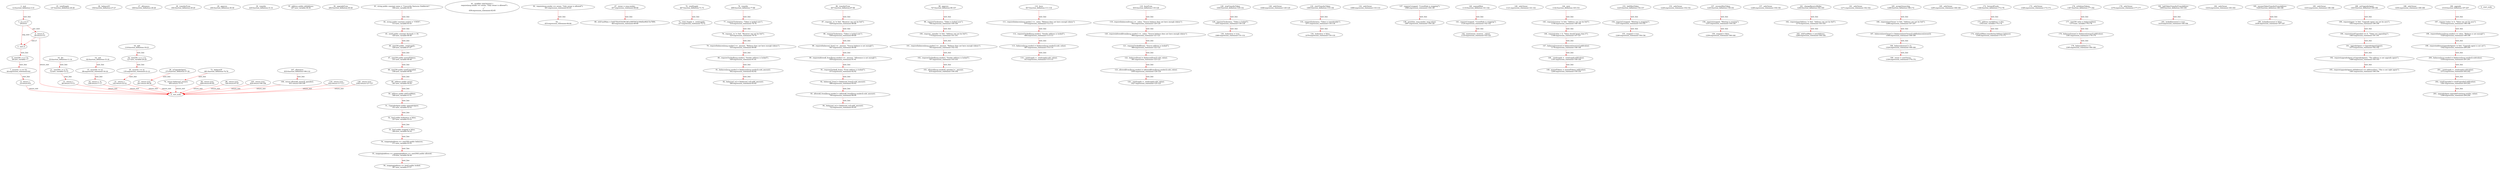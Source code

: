 digraph  {
12 [label="2_ mul\n12-function_definition-3-10", type_label=function_definition];
29 [label="3_ if_a == 0\n29-if-4-6", type_label=if];
1645 [label="3_ end_if", type_label=end_if];
34 [label="4_ return 0;\n34-return-5-5", type_label=return];
36 [label="6_ uint256 c = a * b;\n36-new_variable-7-7", type_label=new_variable];
44 [label="7_ assert(c / a == b);\n44-expression_statement-8-8", type_label=expression_statement];
53 [label="8_ return c;\n53-return-9-9", type_label=return];
55 [label="10_ div\n55-function_definition-11-14", type_label=function_definition];
72 [label="11_ uint256 c = a / b;\n72-new_variable-12-12", type_label=new_variable];
80 [label="12_ return c;\n80-return-13-13", type_label=return];
82 [label="14_ sub\n82-function_definition-15-18", type_label=function_definition];
99 [label="15_ assert(b <= a);\n99-expression_statement-16-16", type_label=expression_statement];
106 [label="16_ return a - b;\n106-return-17-17", type_label=return];
110 [label="18_ add\n110-function_definition-19-23", type_label=function_definition];
127 [label="19_ uint256 c = a + b;\n127-new_variable-20-20", type_label=new_variable];
135 [label="20_ assert(c >= a);\n135-expression_statement-21-21", type_label=expression_statement];
142 [label="21_ return c;\n142-return-22-22", type_label=return];
147 [label="25_ totalSupply\n147-function_definition-26-26", type_label=function_definition];
156 [label="26_ balanceOf\n156-function_definition-27-27", type_label=function_definition];
168 [label="27_ allowance\n168-function_definition-28-28", type_label=function_definition];
184 [label="28_ transferFrom\n184-function_definition-29-29", type_label=function_definition];
204 [label="29_ approve\n204-function_definition-30-30", type_label=function_definition];
220 [label="30_ transfer\n220-function_definition-31-31", type_label=function_definition];
267 [label="35_ address public oldAddress;\n267-new_variable-36-36", type_label=new_variable];
272 [label="36_ isUpgradeAgent\n272-function_definition-37-39", type_label=function_definition];
281 [label="37_ return true;\n281-return-38-38", type_label=return];
284 [label="39_ upgradeFrom\n284-function_definition-40-40", type_label=function_definition];
306 [label="43_ string public constant name = \"Concordia Ventures Stablecoin\";\n306-new_variable-44-44", type_label=new_variable];
313 [label="44_ string public constant symbol = \"CVEN\";\n313-new_variable-45-45", type_label=new_variable];
320 [label="45_ uint8 public constant decimals = 18;\n320-new_variable-46-46", type_label=new_variable];
326 [label="46_ uint256 public _totalsupply;\n326-new_variable-47-47", type_label=new_variable];
331 [label="47_ uint256 public mintedTokens;\n331-new_variable-48-48", type_label=new_variable];
336 [label="48_ uint256 public totalUpgraded;\n336-new_variable-49-49", type_label=new_variable];
341 [label="49_ address public owner;\n341-new_variable-50-50", type_label=new_variable];
346 [label="50_ address public ethFundMain;\n346-new_variable-51-51", type_label=new_variable];
351 [label="51_ UpgradeAgent public upgradeAgent;\n351-new_variable-52-52", type_label=new_variable];
357 [label="52_ bool public lockstatus = false;\n357-new_variable-53-53", type_label=new_variable];
364 [label="53_ bool public stopped = false;\n364-new_variable-54-54", type_label=new_variable];
371 [label="54_ mapping(address => uint256) public balances;\n371-new_variable-55-55", type_label=new_variable];
378 [label="55_ mapping(address => mapping(address => uint256)) public allowed;\n378-new_variable-56-56", type_label=new_variable];
387 [label="56_ mapping(address => bool) public locked;\n387-new_variable-57-57", type_label=new_variable];
438 [label="61_ modifier onlyOwner() {\n        require(msg.sender == owner, \"Only owner is allowed\");\n        _;\n    }\n438-expression_statement-62-65", type_label=expression_statement];
441 [label="62_ require(msg.sender == owner, \"Only owner is allowed\");\n441-expression_statement-63-63", type_label=expression_statement];
453 [label="63_ _;\n453-expression_statement-64-64", type_label=expression_statement];
457 [label="67_ owner = msg.sender;\n457-expression_statement-68-68", type_label=expression_statement];
463 [label="68_ ethFundMain = 0x657Eb3CE439CA61e58FF6Cb106df2e962C5e7890;\n463-expression_statement-69-69", type_label=expression_statement];
467 [label="70_ totalSupply\n467-function_definition-71-73", type_label=function_definition];
477 [label="71_ total_Supply = _totalsupply;\n477-expression_statement-72-72", type_label=expression_statement];
481 [label="73_ balanceOf\n481-function_definition-74-76", type_label=function_definition];
495 [label="74_ return balances[_owner];\n495-return-75-75", type_label=return];
499 [label="76_ transfer\n499-function_definition-77-86", type_label=function_definition];
516 [label="77_ require(!lockstatus, \"Token is locked now\");\n516-expression_statement-78-78", type_label=expression_statement];
525 [label="78_ require( _to != 0x0, \"Receiver can not be 0x0\");\n525-expression_statement-79-79", type_label=expression_statement];
535 [label="79_ require(balances[msg.sender] >= _amount, \"Balance does not have enough tokens\");\n535-expression_statement-80-80", type_label=expression_statement];
549 [label="80_ require(!locked[msg.sender], \"Sender address is locked\");\n549-expression_statement-81-81", type_label=expression_statement];
562 [label="81_ balances[msg.sender] = (balances[msg.sender]).sub(_amount);\n562-expression_statement-82-82", type_label=expression_statement];
580 [label="82_ balances[_to] = (balances[_to]).add(_amount);\n580-expression_statement-83-83", type_label=expression_statement];
604 [label="84_ return true;\n604-return-85-85", type_label=return];
607 [label="86_ transferFrom\n607-function_definition-87-98", type_label=function_definition];
628 [label="87_ require( _to != 0x0, \"Receiver can not be 0x0\");\n628-expression_statement-88-88", type_label=expression_statement];
638 [label="88_ require(!lockstatus, \"Token is locked now\");\n638-expression_statement-89-89", type_label=expression_statement];
647 [label="89_ require(balances[_from] >= _amount, \"Source balance is not enough\");\n647-expression_statement-90-90", type_label=expression_statement];
659 [label="90_ require(allowed[_from][msg.sender] >= _amount, \"Allowance is not enough\");\n659-expression_statement-91-91", type_label=expression_statement];
675 [label="91_ require(!locked[_from], \"From address is locked\");\n675-expression_statement-92-92", type_label=expression_statement];
686 [label="92_ balances[_from] = (balances[_from]).sub(_amount);\n686-expression_statement-93-93", type_label=expression_statement];
700 [label="93_ allowed[_from][msg.sender] = (allowed[_from][msg.sender]).sub(_amount);\n700-expression_statement-94-94", type_label=expression_statement];
722 [label="94_ balances[_to] = (balances[_to]).add(_amount);\n722-expression_statement-95-95", type_label=expression_statement];
744 [label="96_ return true;\n744-return-97-97", type_label=return];
747 [label="98_ approve\n747-function_definition-99-107", type_label=function_definition];
764 [label="99_ require(!lockstatus, \"Token is locked now\");\n764-expression_statement-100-100", type_label=expression_statement];
773 [label="100_ require( _spender != 0x0, \"Address can not be 0x0\");\n773-expression_statement-101-101", type_label=expression_statement];
783 [label="101_ require(balances[msg.sender] >= _amount, \"Balance does not have enough tokens\");\n783-expression_statement-102-102", type_label=expression_statement];
797 [label="102_ require(!locked[msg.sender], \"Sender address is locked\");\n797-expression_statement-103-103", type_label=expression_statement];
810 [label="103_ allowed[msg.sender][_spender] = _amount;\n810-expression_statement-104-104", type_label=expression_statement];
830 [label="105_ return true;\n830-return-106-106", type_label=return];
833 [label="107_ allowance\n833-function_definition-108-110", type_label=function_definition];
851 [label="108_ return allowed[_owner][_spender];\n851-return-109-109", type_label=return];
857 [label="110_ burn\n857-function_definition-111-118", type_label=function_definition];
870 [label="111_ require(balances[msg.sender] >= _value, \"Balance does not have enough tokens\");\n870-expression_statement-112-112", type_label=expression_statement];
884 [label="112_ require(!locked[msg.sender], \"Sender address is locked\");\n884-expression_statement-113-113", type_label=expression_statement];
897 [label="113_ balances[msg.sender] = (balances[msg.sender]).sub(_value);\n897-expression_statement-114-114", type_label=expression_statement];
915 [label="114_ _totalsupply = _totalsupply.sub(_value);\n915-expression_statement-115-115", type_label=expression_statement];
932 [label="116_ return true;\n932-return-117-117", type_label=return];
935 [label="118_ burnFrom\n935-function_definition-119-128", type_label=function_definition];
952 [label="119_ require(balances[from] >= _value, \"Source balance does not have enough tokens\");\n952-expression_statement-120-120", type_label=expression_statement];
964 [label="120_ require(allowed[from][msg.sender] >= _value, \"Source balance does not have enough tokens\");\n964-expression_statement-121-121", type_label=expression_statement];
980 [label="121_ require(!locked[from], \"Source address is locked\");\n980-expression_statement-122-122", type_label=expression_statement];
991 [label="122_ balances[from] = (balances[from]).sub(_value);\n991-expression_statement-123-123", type_label=expression_statement];
1005 [label="123_ allowed[from][msg.sender] = (allowed[from][msg.sender]).sub(_value);\n1005-expression_statement-124-124", type_label=expression_statement];
1027 [label="124_ _totalsupply = _totalsupply.sub(_value);\n1027-expression_statement-125-125", type_label=expression_statement];
1042 [label="126_ return true;\n1042-return-127-127", type_label=return];
1045 [label="128_ stopTransferToken\n1045-function_definition-129-132", type_label=function_definition];
1048 [label="128_ onlyOwner\n1048-expression_statement-129-129", type_label=expression_statement];
1051 [label="129_ require(!lockstatus, \"Token is locked\");\n1051-expression_statement-130-130", type_label=expression_statement];
1060 [label="130_ lockstatus = true;\n1060-expression_statement-131-131", type_label=expression_statement];
1065 [label="132_ startTransferToken\n1065-function_definition-133-136", type_label=function_definition];
1068 [label="132_ onlyOwner\n1068-expression_statement-133-133", type_label=expression_statement];
1071 [label="133_ require(lockstatus, \"Token is transferable\");\n1071-expression_statement-134-134", type_label=expression_statement];
1079 [label="134_ lockstatus = false;\n1079-expression_statement-135-135", type_label=expression_statement];
1088 [label="137_ require(!stopped, \"CrowdSale is stopping\");\n1088-expression_statement-138-138", type_label=expression_statement];
1097 [label="138_ mint(this, msg.sender, msg.value);\n1097-expression_statement-139-139", type_label=expression_statement];
1110 [label="140_ manualMint\n1110-function_definition-141-144", type_label=function_definition];
1121 [label="140_ onlyOwner\n1121-expression_statement-141-141", type_label=expression_statement];
1124 [label="141_ require(!stopped, \"CrowdSale is stopping\");\n1124-expression_statement-142-142", type_label=expression_statement];
1133 [label="142_ mint(owner, receiver, _value);\n1133-expression_statement-143-143", type_label=expression_statement];
1142 [label="144_ mint\n1142-function_definition-145-153", type_label=function_definition];
1158 [label="145_ require(receiver != 0x0, \"Address can not be 0x0\");\n1158-expression_statement-146-146", type_label=expression_statement];
1168 [label="146_ require(value > 0, \"Value should larger than 0\");\n1168-expression_statement-147-147", type_label=expression_statement];
1178 [label="147_ balances[receiver] = balances[receiver].add(value);\n1178-expression_statement-148-148", type_label=expression_statement];
1191 [label="148_ _totalsupply = _totalsupply.add(value);\n1191-expression_statement-149-149", type_label=expression_statement];
1200 [label="149_ mintedTokens = mintedTokens.add(value);\n1200-expression_statement-150-150", type_label=expression_statement];
1225 [label="153_ haltMintToken\n1225-function_definition-154-157", type_label=function_definition];
1228 [label="153_ onlyOwner\n1228-expression_statement-154-154", type_label=expression_statement];
1231 [label="154_ require(!stopped, \"Minting is stopping\");\n1231-expression_statement-155-155", type_label=expression_statement];
1240 [label="155_ stopped = true;\n1240-expression_statement-156-156", type_label=expression_statement];
1245 [label="157_ resumeMintToken\n1245-function_definition-158-161", type_label=function_definition];
1248 [label="157_ onlyOwner\n1248-expression_statement-158-158", type_label=expression_statement];
1251 [label="158_ require(stopped, \"Minting is running\");\n1251-expression_statement-159-159", type_label=expression_statement];
1259 [label="159_ stopped = false;\n1259-expression_statement-160-160", type_label=expression_statement];
1264 [label="161_ changeReceiveWallet\n1264-function_definition-162-165", type_label=function_definition];
1271 [label="161_ onlyOwner\n1271-expression_statement-162-162", type_label=expression_statement];
1274 [label="162_ require(newAddress != 0x0, \"Address can not be 0x0\");\n1274-expression_statement-163-163", type_label=expression_statement];
1284 [label="163_ ethFundMain = newAddress;\n1284-expression_statement-164-164", type_label=expression_statement];
1288 [label="165_ assignOwnership\n1288-function_definition-166-172", type_label=function_definition];
1295 [label="165_ onlyOwner\n1295-expression_statement-166-166", type_label=expression_statement];
1298 [label="166_ require(newOwner != 0x0, \"Address can not be 0x0\");\n1298-expression_statement-167-167", type_label=expression_statement];
1308 [label="167_ balances[newOwner] = (balances[newOwner]).add(balances[owner]);\n1308-expression_statement-168-168", type_label=expression_statement];
1324 [label="168_ balances[owner] = 0;\n1324-expression_statement-169-169", type_label=expression_statement];
1330 [label="169_ owner = newOwner;\n1330-expression_statement-170-170", type_label=expression_statement];
1346 [label="172_ forwardFunds\n1346-function_definition-173-176", type_label=function_definition];
1349 [label="172_ onlyOwner\n1349-expression_statement-173-173", type_label=expression_statement];
1352 [label="173_ address myAddress = this;\n1352-new_variable-174-174", type_label=new_variable];
1358 [label="174_ ethFundMain.transfer(myAddress.balance);\n1358-expression_statement-175-175", type_label=expression_statement];
1367 [label="176_ withdrawTokens\n1367-function_definition-177-182", type_label=function_definition];
1370 [label="176_ onlyOwner\n1370-expression_statement-177-177", type_label=expression_statement];
1373 [label="177_ uint256 value = balances[this];\n1373-new_variable-178-178", type_label=new_variable];
1381 [label="178_ balances[owner] = (balances[owner]).add(value);\n1381-expression_statement-179-179", type_label=expression_statement];
1395 [label="179_ balances[this] = 0;\n1395-expression_statement-180-180", type_label=expression_statement];
1409 [label="182_ haltTokenTransferFromAddress\n1409-function_definition-183-185", type_label=function_definition];
1416 [label="182_ onlyOwner\n1416-expression_statement-183-183", type_label=expression_statement];
1419 [label="183_ locked[investor] = true;\n1419-expression_statement-184-184", type_label=expression_statement];
1426 [label="185_ resumeTokenTransferFromAddress\n1426-function_definition-186-188", type_label=function_definition];
1433 [label="185_ onlyOwner\n1433-expression_statement-186-186", type_label=expression_statement];
1436 [label="186_ locked[investor] = false;\n1436-expression_statement-187-187", type_label=expression_statement];
1443 [label="188_ setUpgradeAgent\n1443-function_definition-189-196", type_label=function_definition];
1450 [label="188_ onlyOwner\n1450-expression_statement-189-189", type_label=expression_statement];
1453 [label="189_ require(agent != 0x0, \"Upgrade agent can not be zero\");\n1453-expression_statement-190-190", type_label=expression_statement];
1463 [label="190_ require(totalUpgraded == 0, \"Token are upgrading\");\n1463-expression_statement-191-191", type_label=expression_statement];
1473 [label="191_ upgradeAgent = UpgradeAgent(agent);\n1473-expression_statement-192-192", type_label=expression_statement];
1480 [label="192_ require(upgradeAgent.isUpgradeAgent(), \"The address is not upgrade agent\");\n1480-expression_statement-193-193", type_label=expression_statement];
1491 [label="193_ require(upgradeAgent.oldAddress() == address(this), \"This is not right agent\");\n1491-expression_statement-194-194", type_label=expression_statement];
1510 [label="196_ upgrade\n1510-function_definition-197-207", type_label=function_definition];
1518 [label="197_ require (value != 0, \"Value can not be zero\");\n1518-expression_statement-198-198", type_label=expression_statement];
1528 [label="198_ require(balances[msg.sender] >= value, \"Balance is not enough\");\n1528-expression_statement-199-199", type_label=expression_statement];
1542 [label="199_ require(address(upgradeAgent) != 0x0, \"Upgrade agent is not set\");\n1542-expression_statement-200-200", type_label=expression_statement];
1554 [label="200_ balances[msg.sender] = (balances[msg.sender]).sub(value);\n1554-expression_statement-201-201", type_label=expression_statement];
1572 [label="201_ _totalsupply = _totalsupply.sub(value);\n1572-expression_statement-202-202", type_label=expression_statement];
1581 [label="202_ totalUpgraded = totalUpgraded.add(value);\n1581-expression_statement-203-203", type_label=expression_statement];
1590 [label="203_ upgradeAgent.upgradeFrom(msg.sender, value);\n1590-expression_statement-204-204", type_label=expression_statement];
1 [label="0_ start_node", type_label=start];
2 [label="0_ exit_node", type_label=exit];
12 -> 29  [color=red, controlflow_type=next_line, edge_type=CFG_edge, key=0, label=next_line];
29 -> 34  [color=red, controlflow_type=pos_next, edge_type=CFG_edge, key=0, label=pos_next];
29 -> 1645  [color=red, controlflow_type=neg_next, edge_type=CFG_edge, key=0, label=neg_next];
1645 -> 36  [color=red, controlflow_type=next_line, edge_type=CFG_edge, key=0, label=next_line];
34 -> 1645  [color=red, controlflow_type=end_if, edge_type=CFG_edge, key=0, label=end_if];
34 -> 2  [color=red, controlflow_type=return_exit, edge_type=CFG_edge, key=0, label=return_exit];
36 -> 44  [color=red, controlflow_type=next_line, edge_type=CFG_edge, key=0, label=next_line];
44 -> 53  [color=red, controlflow_type=next_line, edge_type=CFG_edge, key=0, label=next_line];
53 -> 2  [color=red, controlflow_type=return_exit, edge_type=CFG_edge, key=0, label=return_exit];
55 -> 72  [color=red, controlflow_type=next_line, edge_type=CFG_edge, key=0, label=next_line];
72 -> 80  [color=red, controlflow_type=next_line, edge_type=CFG_edge, key=0, label=next_line];
80 -> 2  [color=red, controlflow_type=return_exit, edge_type=CFG_edge, key=0, label=return_exit];
82 -> 99  [color=red, controlflow_type=next_line, edge_type=CFG_edge, key=0, label=next_line];
99 -> 106  [color=red, controlflow_type=next_line, edge_type=CFG_edge, key=0, label=next_line];
106 -> 2  [color=red, controlflow_type=return_exit, edge_type=CFG_edge, key=0, label=return_exit];
110 -> 127  [color=red, controlflow_type=next_line, edge_type=CFG_edge, key=0, label=next_line];
127 -> 135  [color=red, controlflow_type=next_line, edge_type=CFG_edge, key=0, label=next_line];
135 -> 142  [color=red, controlflow_type=next_line, edge_type=CFG_edge, key=0, label=next_line];
142 -> 2  [color=red, controlflow_type=return_exit, edge_type=CFG_edge, key=0, label=return_exit];
272 -> 281  [color=red, controlflow_type=next_line, edge_type=CFG_edge, key=0, label=next_line];
281 -> 2  [color=red, controlflow_type=return_exit, edge_type=CFG_edge, key=0, label=return_exit];
306 -> 313  [color=red, controlflow_type=next_line, edge_type=CFG_edge, key=0, label=next_line];
313 -> 320  [color=red, controlflow_type=next_line, edge_type=CFG_edge, key=0, label=next_line];
320 -> 326  [color=red, controlflow_type=next_line, edge_type=CFG_edge, key=0, label=next_line];
326 -> 331  [color=red, controlflow_type=next_line, edge_type=CFG_edge, key=0, label=next_line];
331 -> 336  [color=red, controlflow_type=next_line, edge_type=CFG_edge, key=0, label=next_line];
336 -> 341  [color=red, controlflow_type=next_line, edge_type=CFG_edge, key=0, label=next_line];
341 -> 346  [color=red, controlflow_type=next_line, edge_type=CFG_edge, key=0, label=next_line];
346 -> 351  [color=red, controlflow_type=next_line, edge_type=CFG_edge, key=0, label=next_line];
351 -> 357  [color=red, controlflow_type=next_line, edge_type=CFG_edge, key=0, label=next_line];
357 -> 364  [color=red, controlflow_type=next_line, edge_type=CFG_edge, key=0, label=next_line];
364 -> 371  [color=red, controlflow_type=next_line, edge_type=CFG_edge, key=0, label=next_line];
371 -> 378  [color=red, controlflow_type=next_line, edge_type=CFG_edge, key=0, label=next_line];
378 -> 387  [color=red, controlflow_type=next_line, edge_type=CFG_edge, key=0, label=next_line];
441 -> 453  [color=red, controlflow_type=next_line, edge_type=CFG_edge, key=0, label=next_line];
457 -> 463  [color=red, controlflow_type=next_line, edge_type=CFG_edge, key=0, label=next_line];
467 -> 477  [color=red, controlflow_type=next_line, edge_type=CFG_edge, key=0, label=next_line];
481 -> 495  [color=red, controlflow_type=next_line, edge_type=CFG_edge, key=0, label=next_line];
495 -> 2  [color=red, controlflow_type=return_exit, edge_type=CFG_edge, key=0, label=return_exit];
499 -> 516  [color=red, controlflow_type=next_line, edge_type=CFG_edge, key=0, label=next_line];
516 -> 525  [color=red, controlflow_type=next_line, edge_type=CFG_edge, key=0, label=next_line];
525 -> 535  [color=red, controlflow_type=next_line, edge_type=CFG_edge, key=0, label=next_line];
535 -> 549  [color=red, controlflow_type=next_line, edge_type=CFG_edge, key=0, label=next_line];
549 -> 562  [color=red, controlflow_type=next_line, edge_type=CFG_edge, key=0, label=next_line];
562 -> 580  [color=red, controlflow_type=next_line, edge_type=CFG_edge, key=0, label=next_line];
604 -> 2  [color=red, controlflow_type=return_exit, edge_type=CFG_edge, key=0, label=return_exit];
607 -> 628  [color=red, controlflow_type=next_line, edge_type=CFG_edge, key=0, label=next_line];
628 -> 638  [color=red, controlflow_type=next_line, edge_type=CFG_edge, key=0, label=next_line];
638 -> 647  [color=red, controlflow_type=next_line, edge_type=CFG_edge, key=0, label=next_line];
647 -> 659  [color=red, controlflow_type=next_line, edge_type=CFG_edge, key=0, label=next_line];
659 -> 675  [color=red, controlflow_type=next_line, edge_type=CFG_edge, key=0, label=next_line];
675 -> 686  [color=red, controlflow_type=next_line, edge_type=CFG_edge, key=0, label=next_line];
686 -> 700  [color=red, controlflow_type=next_line, edge_type=CFG_edge, key=0, label=next_line];
700 -> 722  [color=red, controlflow_type=next_line, edge_type=CFG_edge, key=0, label=next_line];
744 -> 2  [color=red, controlflow_type=return_exit, edge_type=CFG_edge, key=0, label=return_exit];
747 -> 764  [color=red, controlflow_type=next_line, edge_type=CFG_edge, key=0, label=next_line];
764 -> 773  [color=red, controlflow_type=next_line, edge_type=CFG_edge, key=0, label=next_line];
773 -> 783  [color=red, controlflow_type=next_line, edge_type=CFG_edge, key=0, label=next_line];
783 -> 797  [color=red, controlflow_type=next_line, edge_type=CFG_edge, key=0, label=next_line];
797 -> 810  [color=red, controlflow_type=next_line, edge_type=CFG_edge, key=0, label=next_line];
830 -> 2  [color=red, controlflow_type=return_exit, edge_type=CFG_edge, key=0, label=return_exit];
833 -> 851  [color=red, controlflow_type=next_line, edge_type=CFG_edge, key=0, label=next_line];
851 -> 2  [color=red, controlflow_type=return_exit, edge_type=CFG_edge, key=0, label=return_exit];
857 -> 870  [color=red, controlflow_type=next_line, edge_type=CFG_edge, key=0, label=next_line];
870 -> 884  [color=red, controlflow_type=next_line, edge_type=CFG_edge, key=0, label=next_line];
884 -> 897  [color=red, controlflow_type=next_line, edge_type=CFG_edge, key=0, label=next_line];
897 -> 915  [color=red, controlflow_type=next_line, edge_type=CFG_edge, key=0, label=next_line];
932 -> 2  [color=red, controlflow_type=return_exit, edge_type=CFG_edge, key=0, label=return_exit];
935 -> 952  [color=red, controlflow_type=next_line, edge_type=CFG_edge, key=0, label=next_line];
952 -> 964  [color=red, controlflow_type=next_line, edge_type=CFG_edge, key=0, label=next_line];
964 -> 980  [color=red, controlflow_type=next_line, edge_type=CFG_edge, key=0, label=next_line];
980 -> 991  [color=red, controlflow_type=next_line, edge_type=CFG_edge, key=0, label=next_line];
991 -> 1005  [color=red, controlflow_type=next_line, edge_type=CFG_edge, key=0, label=next_line];
1005 -> 1027  [color=red, controlflow_type=next_line, edge_type=CFG_edge, key=0, label=next_line];
1042 -> 2  [color=red, controlflow_type=return_exit, edge_type=CFG_edge, key=0, label=return_exit];
1045 -> 1051  [color=red, controlflow_type=next_line, edge_type=CFG_edge, key=0, label=next_line];
1051 -> 1060  [color=red, controlflow_type=next_line, edge_type=CFG_edge, key=0, label=next_line];
1065 -> 1071  [color=red, controlflow_type=next_line, edge_type=CFG_edge, key=0, label=next_line];
1071 -> 1079  [color=red, controlflow_type=next_line, edge_type=CFG_edge, key=0, label=next_line];
1088 -> 1097  [color=red, controlflow_type=next_line, edge_type=CFG_edge, key=0, label=next_line];
1110 -> 1124  [color=red, controlflow_type=next_line, edge_type=CFG_edge, key=0, label=next_line];
1124 -> 1133  [color=red, controlflow_type=next_line, edge_type=CFG_edge, key=0, label=next_line];
1142 -> 1158  [color=red, controlflow_type=next_line, edge_type=CFG_edge, key=0, label=next_line];
1158 -> 1168  [color=red, controlflow_type=next_line, edge_type=CFG_edge, key=0, label=next_line];
1168 -> 1178  [color=red, controlflow_type=next_line, edge_type=CFG_edge, key=0, label=next_line];
1178 -> 1191  [color=red, controlflow_type=next_line, edge_type=CFG_edge, key=0, label=next_line];
1191 -> 1200  [color=red, controlflow_type=next_line, edge_type=CFG_edge, key=0, label=next_line];
1225 -> 1231  [color=red, controlflow_type=next_line, edge_type=CFG_edge, key=0, label=next_line];
1231 -> 1240  [color=red, controlflow_type=next_line, edge_type=CFG_edge, key=0, label=next_line];
1245 -> 1251  [color=red, controlflow_type=next_line, edge_type=CFG_edge, key=0, label=next_line];
1251 -> 1259  [color=red, controlflow_type=next_line, edge_type=CFG_edge, key=0, label=next_line];
1264 -> 1274  [color=red, controlflow_type=next_line, edge_type=CFG_edge, key=0, label=next_line];
1274 -> 1284  [color=red, controlflow_type=next_line, edge_type=CFG_edge, key=0, label=next_line];
1288 -> 1298  [color=red, controlflow_type=next_line, edge_type=CFG_edge, key=0, label=next_line];
1298 -> 1308  [color=red, controlflow_type=next_line, edge_type=CFG_edge, key=0, label=next_line];
1308 -> 1324  [color=red, controlflow_type=next_line, edge_type=CFG_edge, key=0, label=next_line];
1324 -> 1330  [color=red, controlflow_type=next_line, edge_type=CFG_edge, key=0, label=next_line];
1346 -> 1352  [color=red, controlflow_type=next_line, edge_type=CFG_edge, key=0, label=next_line];
1352 -> 1358  [color=red, controlflow_type=next_line, edge_type=CFG_edge, key=0, label=next_line];
1367 -> 1373  [color=red, controlflow_type=next_line, edge_type=CFG_edge, key=0, label=next_line];
1373 -> 1381  [color=red, controlflow_type=next_line, edge_type=CFG_edge, key=0, label=next_line];
1381 -> 1395  [color=red, controlflow_type=next_line, edge_type=CFG_edge, key=0, label=next_line];
1409 -> 1419  [color=red, controlflow_type=next_line, edge_type=CFG_edge, key=0, label=next_line];
1426 -> 1436  [color=red, controlflow_type=next_line, edge_type=CFG_edge, key=0, label=next_line];
1443 -> 1453  [color=red, controlflow_type=next_line, edge_type=CFG_edge, key=0, label=next_line];
1453 -> 1463  [color=red, controlflow_type=next_line, edge_type=CFG_edge, key=0, label=next_line];
1463 -> 1473  [color=red, controlflow_type=next_line, edge_type=CFG_edge, key=0, label=next_line];
1473 -> 1480  [color=red, controlflow_type=next_line, edge_type=CFG_edge, key=0, label=next_line];
1480 -> 1491  [color=red, controlflow_type=next_line, edge_type=CFG_edge, key=0, label=next_line];
1510 -> 1518  [color=red, controlflow_type=next_line, edge_type=CFG_edge, key=0, label=next_line];
1518 -> 1528  [color=red, controlflow_type=next_line, edge_type=CFG_edge, key=0, label=next_line];
1528 -> 1542  [color=red, controlflow_type=next_line, edge_type=CFG_edge, key=0, label=next_line];
1542 -> 1554  [color=red, controlflow_type=next_line, edge_type=CFG_edge, key=0, label=next_line];
1554 -> 1572  [color=red, controlflow_type=next_line, edge_type=CFG_edge, key=0, label=next_line];
1572 -> 1581  [color=red, controlflow_type=next_line, edge_type=CFG_edge, key=0, label=next_line];
1581 -> 1590  [color=red, controlflow_type=next_line, edge_type=CFG_edge, key=0, label=next_line];
}
